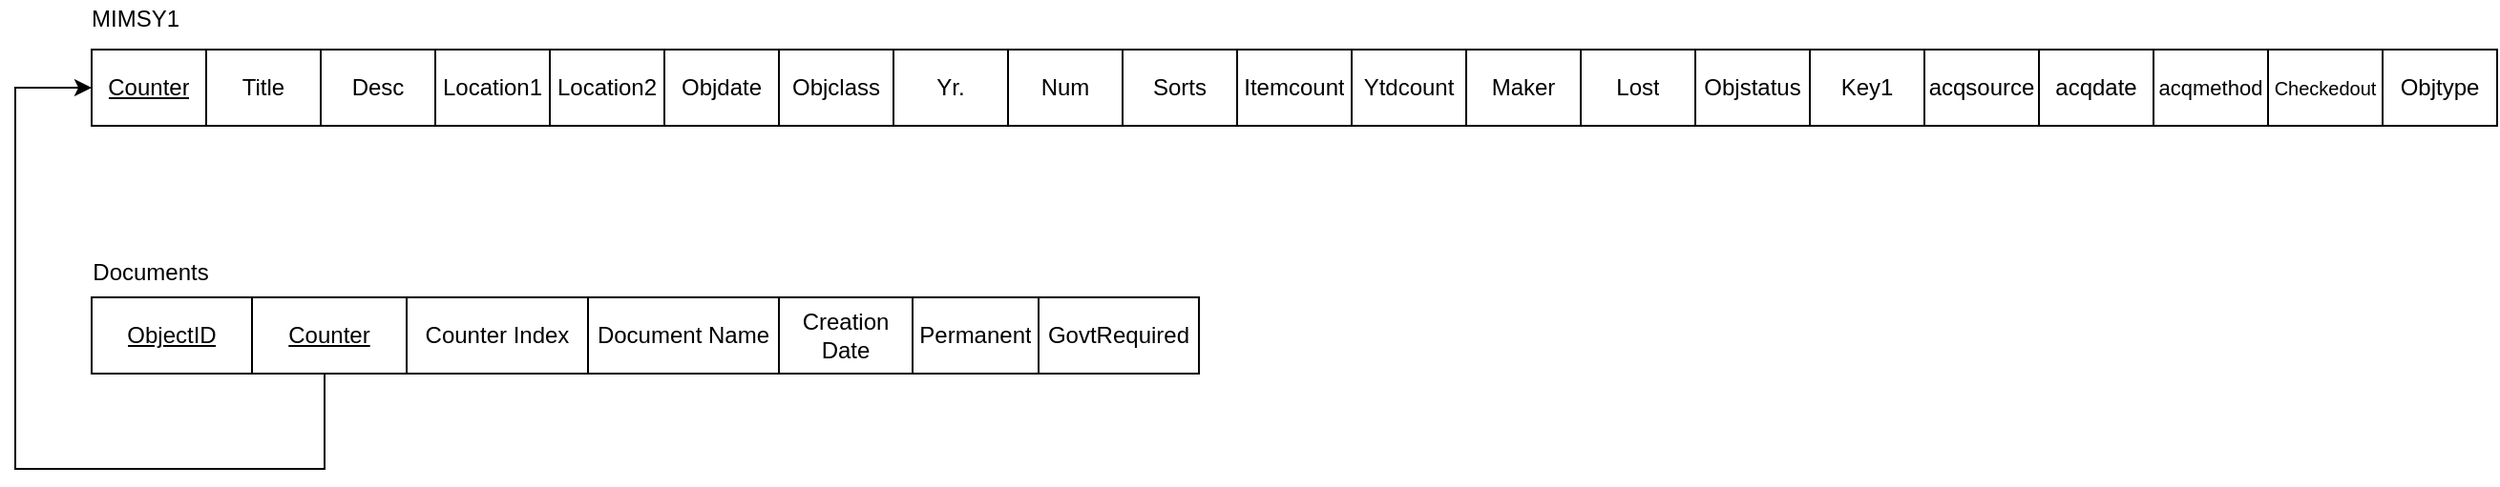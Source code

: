 <mxfile version="13.6.2" type="device"><diagram id="uSHrThve_oFjsYtBqtii" name="Page-1"><mxGraphModel dx="1842" dy="731" grid="1" gridSize="10" guides="1" tooltips="1" connect="1" arrows="1" fold="1" page="1" pageScale="1" pageWidth="850" pageHeight="1100" math="0" shadow="0" extFonts="Permanent Marker^https://fonts.googleapis.com/css?family=Permanent+Marker"><root><mxCell id="0"/><mxCell id="1" parent="0"/><mxCell id="T2MohehhKKRZhCcJai8c-54" value="MIMSY1" style="text;html=1;strokeColor=none;fillColor=none;align=center;verticalAlign=middle;whiteSpace=wrap;rounded=0;" parent="1" vertex="1"><mxGeometry x="13" y="24" width="40" height="20" as="geometry"/></mxCell><mxCell id="T2MohehhKKRZhCcJai8c-58" value="" style="shape=table;html=1;whiteSpace=wrap;startSize=0;container=1;collapsible=0;childLayout=tableLayout;" parent="1" vertex="1"><mxGeometry x="10" y="50" width="1200" height="40" as="geometry"/></mxCell><mxCell id="T2MohehhKKRZhCcJai8c-59" value="" style="shape=partialRectangle;html=1;whiteSpace=wrap;collapsible=0;dropTarget=0;pointerEvents=0;fillColor=none;top=0;left=0;bottom=0;right=0;points=[[0,0.5],[1,0.5]];portConstraint=eastwest;" parent="T2MohehhKKRZhCcJai8c-58" vertex="1"><mxGeometry width="1200" height="40" as="geometry"/></mxCell><mxCell id="T2MohehhKKRZhCcJai8c-60" value="&lt;u&gt;Counter&lt;/u&gt;" style="shape=partialRectangle;html=1;whiteSpace=wrap;connectable=0;overflow=hidden;fillColor=none;top=0;left=0;bottom=0;right=0;" parent="T2MohehhKKRZhCcJai8c-59" vertex="1"><mxGeometry width="60" height="40" as="geometry"/></mxCell><mxCell id="T2MohehhKKRZhCcJai8c-61" value="Title" style="shape=partialRectangle;html=1;whiteSpace=wrap;connectable=0;overflow=hidden;fillColor=none;top=0;left=0;bottom=0;right=0;" parent="T2MohehhKKRZhCcJai8c-59" vertex="1"><mxGeometry x="60" width="60" height="40" as="geometry"/></mxCell><mxCell id="T2MohehhKKRZhCcJai8c-62" value="Desc" style="shape=partialRectangle;html=1;whiteSpace=wrap;connectable=0;overflow=hidden;fillColor=none;top=0;left=0;bottom=0;right=0;" parent="T2MohehhKKRZhCcJai8c-59" vertex="1"><mxGeometry x="120" width="60" height="40" as="geometry"/></mxCell><mxCell id="T2MohehhKKRZhCcJai8c-63" value="Location1" style="shape=partialRectangle;html=1;whiteSpace=wrap;connectable=0;overflow=hidden;fillColor=none;top=0;left=0;bottom=0;right=0;" parent="T2MohehhKKRZhCcJai8c-59" vertex="1"><mxGeometry x="180" width="60" height="40" as="geometry"/></mxCell><mxCell id="T2MohehhKKRZhCcJai8c-64" value="Location2" style="shape=partialRectangle;html=1;whiteSpace=wrap;connectable=0;overflow=hidden;fillColor=none;top=0;left=0;bottom=0;right=0;" parent="T2MohehhKKRZhCcJai8c-59" vertex="1"><mxGeometry x="240" width="60" height="40" as="geometry"/></mxCell><mxCell id="T2MohehhKKRZhCcJai8c-65" value="Objdate" style="shape=partialRectangle;html=1;whiteSpace=wrap;connectable=0;overflow=hidden;fillColor=none;top=0;left=0;bottom=0;right=0;" parent="T2MohehhKKRZhCcJai8c-59" vertex="1"><mxGeometry x="300" width="60" height="40" as="geometry"/></mxCell><mxCell id="T2MohehhKKRZhCcJai8c-66" value="Objclass" style="shape=partialRectangle;html=1;whiteSpace=wrap;connectable=0;overflow=hidden;fillColor=none;top=0;left=0;bottom=0;right=0;" parent="T2MohehhKKRZhCcJai8c-59" vertex="1"><mxGeometry x="360" width="60" height="40" as="geometry"/></mxCell><mxCell id="T2MohehhKKRZhCcJai8c-67" value="Yr." style="shape=partialRectangle;html=1;whiteSpace=wrap;connectable=0;overflow=hidden;fillColor=none;top=0;left=0;bottom=0;right=0;" parent="T2MohehhKKRZhCcJai8c-59" vertex="1"><mxGeometry x="420" width="60" height="40" as="geometry"/></mxCell><mxCell id="T2MohehhKKRZhCcJai8c-68" value="Num" style="shape=partialRectangle;html=1;whiteSpace=wrap;connectable=0;overflow=hidden;fillColor=none;top=0;left=0;bottom=0;right=0;" parent="T2MohehhKKRZhCcJai8c-59" vertex="1"><mxGeometry x="480" width="60" height="40" as="geometry"/></mxCell><mxCell id="T2MohehhKKRZhCcJai8c-69" value="Sorts" style="shape=partialRectangle;html=1;whiteSpace=wrap;connectable=0;overflow=hidden;fillColor=none;top=0;left=0;bottom=0;right=0;" parent="T2MohehhKKRZhCcJai8c-59" vertex="1"><mxGeometry x="540" width="60" height="40" as="geometry"/></mxCell><mxCell id="T2MohehhKKRZhCcJai8c-70" value="Itemcount" style="shape=partialRectangle;html=1;whiteSpace=wrap;connectable=0;overflow=hidden;fillColor=none;top=0;left=0;bottom=0;right=0;" parent="T2MohehhKKRZhCcJai8c-59" vertex="1"><mxGeometry x="600" width="60" height="40" as="geometry"/></mxCell><mxCell id="T2MohehhKKRZhCcJai8c-71" value="Ytdcount" style="shape=partialRectangle;html=1;whiteSpace=wrap;connectable=0;overflow=hidden;fillColor=none;top=0;left=0;bottom=0;right=0;" parent="T2MohehhKKRZhCcJai8c-59" vertex="1"><mxGeometry x="660" width="60" height="40" as="geometry"/></mxCell><mxCell id="T2MohehhKKRZhCcJai8c-72" value="Maker" style="shape=partialRectangle;html=1;whiteSpace=wrap;connectable=0;overflow=hidden;fillColor=none;top=0;left=0;bottom=0;right=0;" parent="T2MohehhKKRZhCcJai8c-59" vertex="1"><mxGeometry x="720" width="60" height="40" as="geometry"/></mxCell><mxCell id="T2MohehhKKRZhCcJai8c-73" value="Lost" style="shape=partialRectangle;html=1;whiteSpace=wrap;connectable=0;overflow=hidden;fillColor=none;top=0;left=0;bottom=0;right=0;" parent="T2MohehhKKRZhCcJai8c-59" vertex="1"><mxGeometry x="780" width="60" height="40" as="geometry"/></mxCell><mxCell id="T2MohehhKKRZhCcJai8c-74" value="Objstatus" style="shape=partialRectangle;html=1;whiteSpace=wrap;connectable=0;overflow=hidden;fillColor=none;top=0;left=0;bottom=0;right=0;" parent="T2MohehhKKRZhCcJai8c-59" vertex="1"><mxGeometry x="840" width="60" height="40" as="geometry"/></mxCell><mxCell id="T2MohehhKKRZhCcJai8c-75" value="Key1" style="shape=partialRectangle;html=1;whiteSpace=wrap;connectable=0;overflow=hidden;fillColor=none;top=0;left=0;bottom=0;right=0;" parent="T2MohehhKKRZhCcJai8c-59" vertex="1"><mxGeometry x="900" width="60" height="40" as="geometry"/></mxCell><mxCell id="T2MohehhKKRZhCcJai8c-76" value="acqsource" style="shape=partialRectangle;html=1;whiteSpace=wrap;connectable=0;overflow=hidden;fillColor=none;top=0;left=0;bottom=0;right=0;" parent="T2MohehhKKRZhCcJai8c-59" vertex="1"><mxGeometry x="960" width="60" height="40" as="geometry"/></mxCell><mxCell id="T2MohehhKKRZhCcJai8c-77" value="acqdate" style="shape=partialRectangle;html=1;whiteSpace=wrap;connectable=0;overflow=hidden;fillColor=none;top=0;left=0;bottom=0;right=0;" parent="T2MohehhKKRZhCcJai8c-59" vertex="1"><mxGeometry x="1020" width="60" height="40" as="geometry"/></mxCell><mxCell id="T2MohehhKKRZhCcJai8c-78" value="&lt;font style=&quot;font-size: 11px&quot;&gt;acqmethod&lt;/font&gt;" style="shape=partialRectangle;html=1;whiteSpace=wrap;connectable=0;overflow=hidden;fillColor=none;top=0;left=0;bottom=0;right=0;" parent="T2MohehhKKRZhCcJai8c-59" vertex="1"><mxGeometry x="1080" width="60" height="40" as="geometry"/></mxCell><mxCell id="T2MohehhKKRZhCcJai8c-79" value="&lt;font style=&quot;font-size: 10px&quot;&gt;Checkedout&lt;/font&gt;" style="shape=partialRectangle;html=1;whiteSpace=wrap;connectable=0;overflow=hidden;fillColor=none;top=0;left=0;bottom=0;right=0;" parent="T2MohehhKKRZhCcJai8c-59" vertex="1"><mxGeometry x="1140" width="60" height="40" as="geometry"/></mxCell><mxCell id="T2MohehhKKRZhCcJai8c-80" value="" style="shape=table;html=1;whiteSpace=wrap;startSize=0;container=1;collapsible=0;childLayout=tableLayout;" parent="1" vertex="1"><mxGeometry x="1210" y="50" width="60" height="40" as="geometry"/></mxCell><mxCell id="T2MohehhKKRZhCcJai8c-81" value="" style="shape=partialRectangle;html=1;whiteSpace=wrap;collapsible=0;dropTarget=0;pointerEvents=0;fillColor=none;top=0;left=0;bottom=0;right=0;points=[[0,0.5],[1,0.5]];portConstraint=eastwest;" parent="T2MohehhKKRZhCcJai8c-80" vertex="1"><mxGeometry width="60" height="40" as="geometry"/></mxCell><mxCell id="T2MohehhKKRZhCcJai8c-82" value="Objtype" style="shape=partialRectangle;html=1;whiteSpace=wrap;connectable=0;overflow=hidden;fillColor=none;top=0;left=0;bottom=0;right=0;" parent="T2MohehhKKRZhCcJai8c-81" vertex="1"><mxGeometry width="60" height="40" as="geometry"/></mxCell><mxCell id="T2MohehhKKRZhCcJai8c-84" value="" style="shape=table;html=1;whiteSpace=wrap;startSize=0;container=1;collapsible=0;childLayout=tableLayout;" parent="1" vertex="1"><mxGeometry x="10" y="180" width="580" height="40" as="geometry"/></mxCell><mxCell id="T2MohehhKKRZhCcJai8c-85" value="" style="shape=partialRectangle;html=1;whiteSpace=wrap;collapsible=0;dropTarget=0;pointerEvents=0;fillColor=none;top=0;left=0;bottom=0;right=0;points=[[0,0.5],[1,0.5]];portConstraint=eastwest;" parent="T2MohehhKKRZhCcJai8c-84" vertex="1"><mxGeometry width="580" height="40" as="geometry"/></mxCell><mxCell id="T2MohehhKKRZhCcJai8c-86" value="ObjectID" style="shape=partialRectangle;html=1;whiteSpace=wrap;connectable=0;overflow=hidden;fillColor=none;top=0;left=0;bottom=0;right=0;fontStyle=4" parent="T2MohehhKKRZhCcJai8c-85" vertex="1"><mxGeometry width="84" height="40" as="geometry"/></mxCell><mxCell id="T2MohehhKKRZhCcJai8c-87" value="Counter" style="shape=partialRectangle;html=1;whiteSpace=wrap;connectable=0;overflow=hidden;fillColor=none;top=0;left=0;bottom=0;right=0;fontStyle=4" parent="T2MohehhKKRZhCcJai8c-85" vertex="1"><mxGeometry x="84" width="81" height="40" as="geometry"/></mxCell><mxCell id="T2MohehhKKRZhCcJai8c-88" value="Counter Index" style="shape=partialRectangle;html=1;whiteSpace=wrap;connectable=0;overflow=hidden;fillColor=none;top=0;left=0;bottom=0;right=0;" parent="T2MohehhKKRZhCcJai8c-85" vertex="1"><mxGeometry x="165" width="95" height="40" as="geometry"/></mxCell><mxCell id="T2MohehhKKRZhCcJai8c-89" value="Document Name" style="shape=partialRectangle;html=1;whiteSpace=wrap;connectable=0;overflow=hidden;fillColor=none;top=0;left=0;bottom=0;right=0;" parent="T2MohehhKKRZhCcJai8c-85" vertex="1"><mxGeometry x="260" width="100" height="40" as="geometry"/></mxCell><mxCell id="T2MohehhKKRZhCcJai8c-90" value="Creation Date" style="shape=partialRectangle;html=1;whiteSpace=wrap;connectable=0;overflow=hidden;fillColor=none;top=0;left=0;bottom=0;right=0;" parent="T2MohehhKKRZhCcJai8c-85" vertex="1"><mxGeometry x="360" width="70" height="40" as="geometry"/></mxCell><mxCell id="T2MohehhKKRZhCcJai8c-91" value="Permanent" style="shape=partialRectangle;html=1;whiteSpace=wrap;connectable=0;overflow=hidden;fillColor=none;top=0;left=0;bottom=0;right=0;" parent="T2MohehhKKRZhCcJai8c-85" vertex="1"><mxGeometry x="430" width="66" height="40" as="geometry"/></mxCell><mxCell id="T2MohehhKKRZhCcJai8c-92" value="GovtRequired" style="shape=partialRectangle;html=1;whiteSpace=wrap;connectable=0;overflow=hidden;fillColor=none;top=0;left=0;bottom=0;right=0;" parent="T2MohehhKKRZhCcJai8c-85" vertex="1"><mxGeometry x="496" width="84" height="40" as="geometry"/></mxCell><mxCell id="T2MohehhKKRZhCcJai8c-93" value="Documents" style="text;html=1;strokeColor=none;fillColor=none;align=center;verticalAlign=middle;whiteSpace=wrap;rounded=0;" parent="1" vertex="1"><mxGeometry x="21" y="157" width="40" height="20" as="geometry"/></mxCell><mxCell id="yfjS1zEL8reHz43PjQCk-2" style="edgeStyle=none;rounded=0;orthogonalLoop=1;jettySize=auto;html=1;entryX=0;entryY=0.5;entryDx=0;entryDy=0;endArrow=classic;endFill=1;startArrow=none;startFill=0;" edge="1" parent="1" target="T2MohehhKKRZhCcJai8c-59"><mxGeometry relative="1" as="geometry"><mxPoint x="132" y="220" as="sourcePoint"/><Array as="points"><mxPoint x="132" y="270"/><mxPoint x="-30" y="270"/><mxPoint x="-30" y="70"/></Array></mxGeometry></mxCell></root></mxGraphModel></diagram></mxfile>